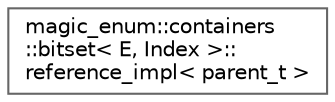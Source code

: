 digraph "类继承关系图"
{
 // LATEX_PDF_SIZE
  bgcolor="transparent";
  edge [fontname=Helvetica,fontsize=10,labelfontname=Helvetica,labelfontsize=10];
  node [fontname=Helvetica,fontsize=10,shape=box,height=0.2,width=0.4];
  rankdir="LR";
  Node0 [id="Node000000",label="magic_enum::containers\l::bitset\< E, Index \>::\lreference_impl\< parent_t \>",height=0.2,width=0.4,color="grey40", fillcolor="white", style="filled",URL="$classmagic__enum_1_1containers_1_1bitset_1_1reference__impl.html",tooltip=" "];
}
